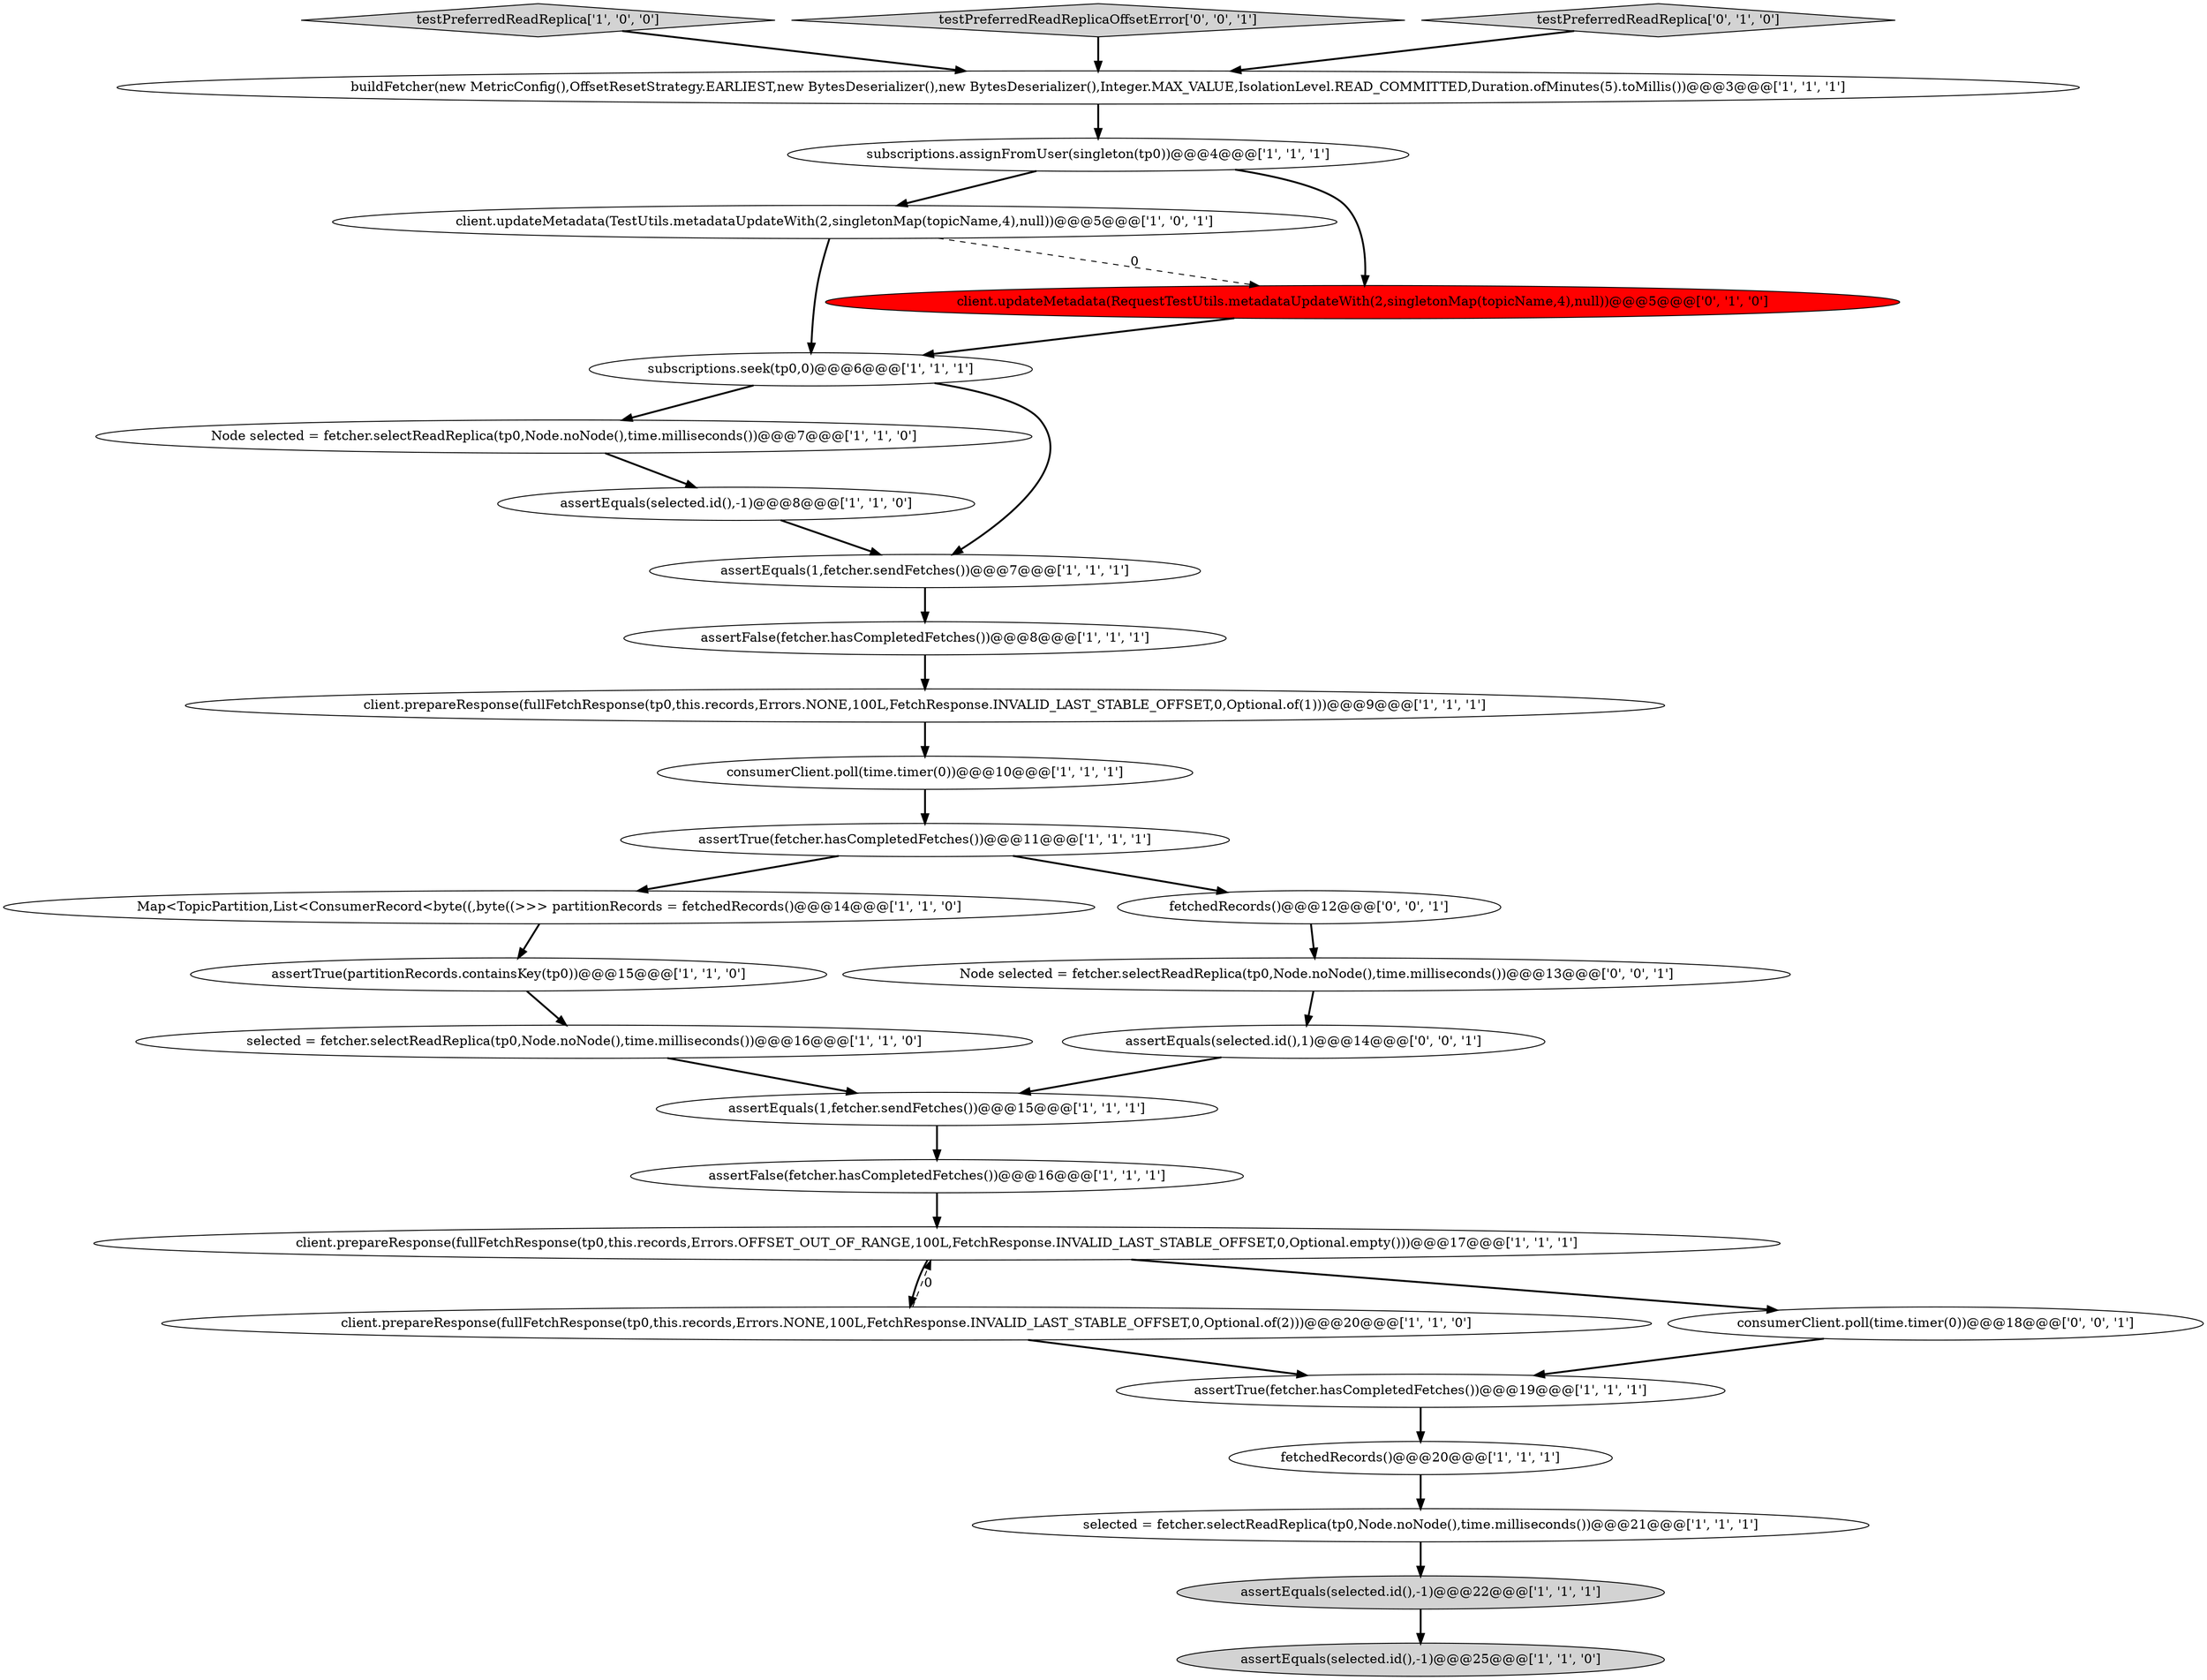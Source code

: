 digraph {
13 [style = filled, label = "assertFalse(fetcher.hasCompletedFetches())@@@16@@@['1', '1', '1']", fillcolor = white, shape = ellipse image = "AAA0AAABBB1BBB"];
3 [style = filled, label = "selected = fetcher.selectReadReplica(tp0,Node.noNode(),time.milliseconds())@@@21@@@['1', '1', '1']", fillcolor = white, shape = ellipse image = "AAA0AAABBB1BBB"];
8 [style = filled, label = "testPreferredReadReplica['1', '0', '0']", fillcolor = lightgray, shape = diamond image = "AAA0AAABBB1BBB"];
27 [style = filled, label = "assertEquals(selected.id(),1)@@@14@@@['0', '0', '1']", fillcolor = white, shape = ellipse image = "AAA0AAABBB3BBB"];
28 [style = filled, label = "testPreferredReadReplicaOffsetError['0', '0', '1']", fillcolor = lightgray, shape = diamond image = "AAA0AAABBB3BBB"];
19 [style = filled, label = "selected = fetcher.selectReadReplica(tp0,Node.noNode(),time.milliseconds())@@@16@@@['1', '1', '0']", fillcolor = white, shape = ellipse image = "AAA0AAABBB1BBB"];
21 [style = filled, label = "subscriptions.assignFromUser(singleton(tp0))@@@4@@@['1', '1', '1']", fillcolor = white, shape = ellipse image = "AAA0AAABBB1BBB"];
7 [style = filled, label = "assertTrue(partitionRecords.containsKey(tp0))@@@15@@@['1', '1', '0']", fillcolor = white, shape = ellipse image = "AAA0AAABBB1BBB"];
24 [style = filled, label = "testPreferredReadReplica['0', '1', '0']", fillcolor = lightgray, shape = diamond image = "AAA0AAABBB2BBB"];
12 [style = filled, label = "assertEquals(selected.id(),-1)@@@25@@@['1', '1', '0']", fillcolor = lightgray, shape = ellipse image = "AAA0AAABBB1BBB"];
9 [style = filled, label = "assertEquals(1,fetcher.sendFetches())@@@15@@@['1', '1', '1']", fillcolor = white, shape = ellipse image = "AAA0AAABBB1BBB"];
4 [style = filled, label = "assertTrue(fetcher.hasCompletedFetches())@@@19@@@['1', '1', '1']", fillcolor = white, shape = ellipse image = "AAA0AAABBB1BBB"];
17 [style = filled, label = "assertEquals(selected.id(),-1)@@@22@@@['1', '1', '1']", fillcolor = lightgray, shape = ellipse image = "AAA0AAABBB1BBB"];
1 [style = filled, label = "Node selected = fetcher.selectReadReplica(tp0,Node.noNode(),time.milliseconds())@@@7@@@['1', '1', '0']", fillcolor = white, shape = ellipse image = "AAA0AAABBB1BBB"];
5 [style = filled, label = "client.prepareResponse(fullFetchResponse(tp0,this.records,Errors.NONE,100L,FetchResponse.INVALID_LAST_STABLE_OFFSET,0,Optional.of(2)))@@@20@@@['1', '1', '0']", fillcolor = white, shape = ellipse image = "AAA0AAABBB1BBB"];
23 [style = filled, label = "Map<TopicPartition,List<ConsumerRecord<byte((,byte((>>> partitionRecords = fetchedRecords()@@@14@@@['1', '1', '0']", fillcolor = white, shape = ellipse image = "AAA0AAABBB1BBB"];
16 [style = filled, label = "assertTrue(fetcher.hasCompletedFetches())@@@11@@@['1', '1', '1']", fillcolor = white, shape = ellipse image = "AAA0AAABBB1BBB"];
20 [style = filled, label = "subscriptions.seek(tp0,0)@@@6@@@['1', '1', '1']", fillcolor = white, shape = ellipse image = "AAA0AAABBB1BBB"];
29 [style = filled, label = "consumerClient.poll(time.timer(0))@@@18@@@['0', '0', '1']", fillcolor = white, shape = ellipse image = "AAA0AAABBB3BBB"];
14 [style = filled, label = "fetchedRecords()@@@20@@@['1', '1', '1']", fillcolor = white, shape = ellipse image = "AAA0AAABBB1BBB"];
11 [style = filled, label = "client.prepareResponse(fullFetchResponse(tp0,this.records,Errors.OFFSET_OUT_OF_RANGE,100L,FetchResponse.INVALID_LAST_STABLE_OFFSET,0,Optional.empty()))@@@17@@@['1', '1', '1']", fillcolor = white, shape = ellipse image = "AAA0AAABBB1BBB"];
22 [style = filled, label = "client.updateMetadata(TestUtils.metadataUpdateWith(2,singletonMap(topicName,4),null))@@@5@@@['1', '0', '1']", fillcolor = white, shape = ellipse image = "AAA0AAABBB1BBB"];
2 [style = filled, label = "client.prepareResponse(fullFetchResponse(tp0,this.records,Errors.NONE,100L,FetchResponse.INVALID_LAST_STABLE_OFFSET,0,Optional.of(1)))@@@9@@@['1', '1', '1']", fillcolor = white, shape = ellipse image = "AAA0AAABBB1BBB"];
18 [style = filled, label = "assertEquals(1,fetcher.sendFetches())@@@7@@@['1', '1', '1']", fillcolor = white, shape = ellipse image = "AAA0AAABBB1BBB"];
30 [style = filled, label = "fetchedRecords()@@@12@@@['0', '0', '1']", fillcolor = white, shape = ellipse image = "AAA0AAABBB3BBB"];
6 [style = filled, label = "assertEquals(selected.id(),-1)@@@8@@@['1', '1', '0']", fillcolor = white, shape = ellipse image = "AAA0AAABBB1BBB"];
10 [style = filled, label = "buildFetcher(new MetricConfig(),OffsetResetStrategy.EARLIEST,new BytesDeserializer(),new BytesDeserializer(),Integer.MAX_VALUE,IsolationLevel.READ_COMMITTED,Duration.ofMinutes(5).toMillis())@@@3@@@['1', '1', '1']", fillcolor = white, shape = ellipse image = "AAA0AAABBB1BBB"];
26 [style = filled, label = "Node selected = fetcher.selectReadReplica(tp0,Node.noNode(),time.milliseconds())@@@13@@@['0', '0', '1']", fillcolor = white, shape = ellipse image = "AAA0AAABBB3BBB"];
25 [style = filled, label = "client.updateMetadata(RequestTestUtils.metadataUpdateWith(2,singletonMap(topicName,4),null))@@@5@@@['0', '1', '0']", fillcolor = red, shape = ellipse image = "AAA1AAABBB2BBB"];
15 [style = filled, label = "assertFalse(fetcher.hasCompletedFetches())@@@8@@@['1', '1', '1']", fillcolor = white, shape = ellipse image = "AAA0AAABBB1BBB"];
0 [style = filled, label = "consumerClient.poll(time.timer(0))@@@10@@@['1', '1', '1']", fillcolor = white, shape = ellipse image = "AAA0AAABBB1BBB"];
24->10 [style = bold, label=""];
14->3 [style = bold, label=""];
8->10 [style = bold, label=""];
0->16 [style = bold, label=""];
15->2 [style = bold, label=""];
4->14 [style = bold, label=""];
29->4 [style = bold, label=""];
22->25 [style = dashed, label="0"];
28->10 [style = bold, label=""];
6->18 [style = bold, label=""];
27->9 [style = bold, label=""];
30->26 [style = bold, label=""];
18->15 [style = bold, label=""];
11->29 [style = bold, label=""];
10->21 [style = bold, label=""];
16->23 [style = bold, label=""];
20->1 [style = bold, label=""];
21->25 [style = bold, label=""];
13->11 [style = bold, label=""];
20->18 [style = bold, label=""];
11->5 [style = bold, label=""];
25->20 [style = bold, label=""];
26->27 [style = bold, label=""];
2->0 [style = bold, label=""];
1->6 [style = bold, label=""];
17->12 [style = bold, label=""];
22->20 [style = bold, label=""];
19->9 [style = bold, label=""];
5->11 [style = dashed, label="0"];
21->22 [style = bold, label=""];
16->30 [style = bold, label=""];
5->4 [style = bold, label=""];
3->17 [style = bold, label=""];
23->7 [style = bold, label=""];
7->19 [style = bold, label=""];
9->13 [style = bold, label=""];
}
